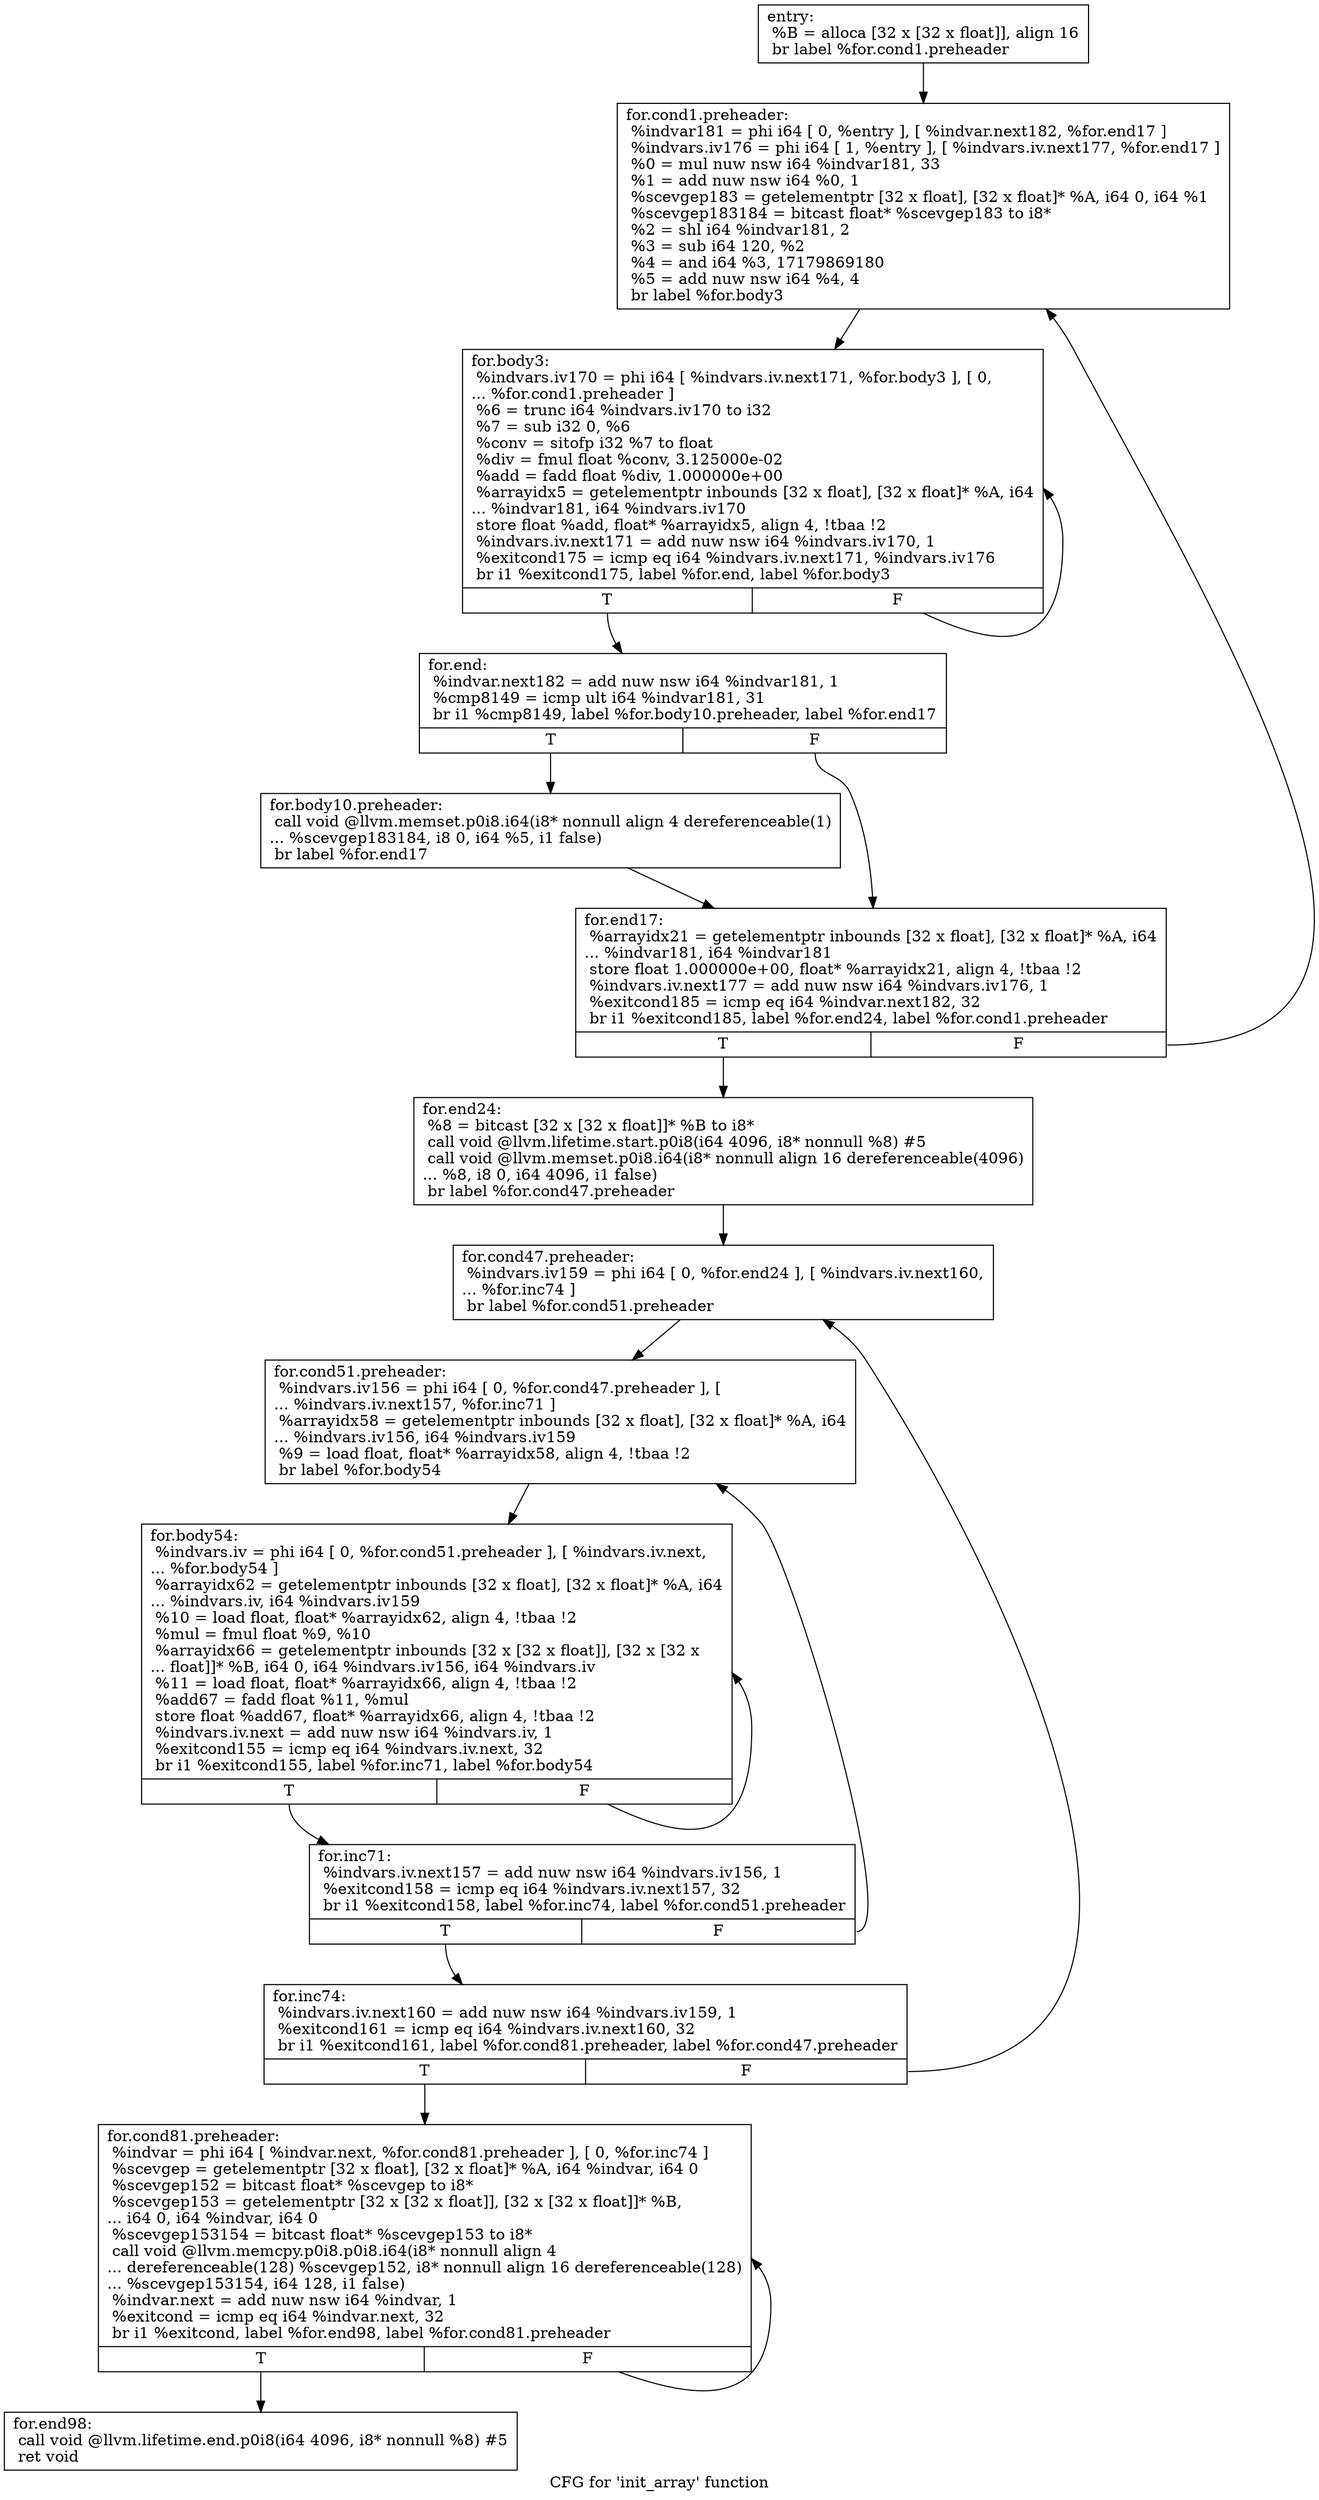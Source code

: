 digraph "CFG for 'init_array' function" {
	label="CFG for 'init_array' function";

	Node0x62c090880640 [shape=record,label="{entry:\l  %B = alloca [32 x [32 x float]], align 16\l  br label %for.cond1.preheader\l}"];
	Node0x62c090880640 -> Node0x62c090887e50;
	Node0x62c090887e50 [shape=record,label="{for.cond1.preheader:                              \l  %indvar181 = phi i64 [ 0, %entry ], [ %indvar.next182, %for.end17 ]\l  %indvars.iv176 = phi i64 [ 1, %entry ], [ %indvars.iv.next177, %for.end17 ]\l  %0 = mul nuw nsw i64 %indvar181, 33\l  %1 = add nuw nsw i64 %0, 1\l  %scevgep183 = getelementptr [32 x float], [32 x float]* %A, i64 0, i64 %1\l  %scevgep183184 = bitcast float* %scevgep183 to i8*\l  %2 = shl i64 %indvar181, 2\l  %3 = sub i64 120, %2\l  %4 = and i64 %3, 17179869180\l  %5 = add nuw nsw i64 %4, 4\l  br label %for.body3\l}"];
	Node0x62c090887e50 -> Node0x62c090887ea0;
	Node0x62c090887ea0 [shape=record,label="{for.body3:                                        \l  %indvars.iv170 = phi i64 [ %indvars.iv.next171, %for.body3 ], [ 0,\l... %for.cond1.preheader ]\l  %6 = trunc i64 %indvars.iv170 to i32\l  %7 = sub i32 0, %6\l  %conv = sitofp i32 %7 to float\l  %div = fmul float %conv, 3.125000e-02\l  %add = fadd float %div, 1.000000e+00\l  %arrayidx5 = getelementptr inbounds [32 x float], [32 x float]* %A, i64\l... %indvar181, i64 %indvars.iv170\l  store float %add, float* %arrayidx5, align 4, !tbaa !2\l  %indvars.iv.next171 = add nuw nsw i64 %indvars.iv170, 1\l  %exitcond175 = icmp eq i64 %indvars.iv.next171, %indvars.iv176\l  br i1 %exitcond175, label %for.end, label %for.body3\l|{<s0>T|<s1>F}}"];
	Node0x62c090887ea0:s0 -> Node0x62c090887ef0;
	Node0x62c090887ea0:s1 -> Node0x62c090887ea0;
	Node0x62c090887ef0 [shape=record,label="{for.end:                                          \l  %indvar.next182 = add nuw nsw i64 %indvar181, 1\l  %cmp8149 = icmp ult i64 %indvar181, 31\l  br i1 %cmp8149, label %for.body10.preheader, label %for.end17\l|{<s0>T|<s1>F}}"];
	Node0x62c090887ef0:s0 -> Node0x62c090887f40;
	Node0x62c090887ef0:s1 -> Node0x62c090887f90;
	Node0x62c090887f40 [shape=record,label="{for.body10.preheader:                             \l  call void @llvm.memset.p0i8.i64(i8* nonnull align 4 dereferenceable(1)\l... %scevgep183184, i8 0, i64 %5, i1 false)\l  br label %for.end17\l}"];
	Node0x62c090887f40 -> Node0x62c090887f90;
	Node0x62c090887f90 [shape=record,label="{for.end17:                                        \l  %arrayidx21 = getelementptr inbounds [32 x float], [32 x float]* %A, i64\l... %indvar181, i64 %indvar181\l  store float 1.000000e+00, float* %arrayidx21, align 4, !tbaa !2\l  %indvars.iv.next177 = add nuw nsw i64 %indvars.iv176, 1\l  %exitcond185 = icmp eq i64 %indvar.next182, 32\l  br i1 %exitcond185, label %for.end24, label %for.cond1.preheader\l|{<s0>T|<s1>F}}"];
	Node0x62c090887f90:s0 -> Node0x62c090887fe0;
	Node0x62c090887f90:s1 -> Node0x62c090887e50;
	Node0x62c090887fe0 [shape=record,label="{for.end24:                                        \l  %8 = bitcast [32 x [32 x float]]* %B to i8*\l  call void @llvm.lifetime.start.p0i8(i64 4096, i8* nonnull %8) #5\l  call void @llvm.memset.p0i8.i64(i8* nonnull align 16 dereferenceable(4096)\l... %8, i8 0, i64 4096, i1 false)\l  br label %for.cond47.preheader\l}"];
	Node0x62c090887fe0 -> Node0x62c090888030;
	Node0x62c090888030 [shape=record,label="{for.cond47.preheader:                             \l  %indvars.iv159 = phi i64 [ 0, %for.end24 ], [ %indvars.iv.next160,\l... %for.inc74 ]\l  br label %for.cond51.preheader\l}"];
	Node0x62c090888030 -> Node0x62c090888080;
	Node0x62c090888080 [shape=record,label="{for.cond51.preheader:                             \l  %indvars.iv156 = phi i64 [ 0, %for.cond47.preheader ], [\l... %indvars.iv.next157, %for.inc71 ]\l  %arrayidx58 = getelementptr inbounds [32 x float], [32 x float]* %A, i64\l... %indvars.iv156, i64 %indvars.iv159\l  %9 = load float, float* %arrayidx58, align 4, !tbaa !2\l  br label %for.body54\l}"];
	Node0x62c090888080 -> Node0x62c0908880d0;
	Node0x62c0908880d0 [shape=record,label="{for.body54:                                       \l  %indvars.iv = phi i64 [ 0, %for.cond51.preheader ], [ %indvars.iv.next,\l... %for.body54 ]\l  %arrayidx62 = getelementptr inbounds [32 x float], [32 x float]* %A, i64\l... %indvars.iv, i64 %indvars.iv159\l  %10 = load float, float* %arrayidx62, align 4, !tbaa !2\l  %mul = fmul float %9, %10\l  %arrayidx66 = getelementptr inbounds [32 x [32 x float]], [32 x [32 x\l... float]]* %B, i64 0, i64 %indvars.iv156, i64 %indvars.iv\l  %11 = load float, float* %arrayidx66, align 4, !tbaa !2\l  %add67 = fadd float %11, %mul\l  store float %add67, float* %arrayidx66, align 4, !tbaa !2\l  %indvars.iv.next = add nuw nsw i64 %indvars.iv, 1\l  %exitcond155 = icmp eq i64 %indvars.iv.next, 32\l  br i1 %exitcond155, label %for.inc71, label %for.body54\l|{<s0>T|<s1>F}}"];
	Node0x62c0908880d0:s0 -> Node0x62c090888120;
	Node0x62c0908880d0:s1 -> Node0x62c0908880d0;
	Node0x62c090888120 [shape=record,label="{for.inc71:                                        \l  %indvars.iv.next157 = add nuw nsw i64 %indvars.iv156, 1\l  %exitcond158 = icmp eq i64 %indvars.iv.next157, 32\l  br i1 %exitcond158, label %for.inc74, label %for.cond51.preheader\l|{<s0>T|<s1>F}}"];
	Node0x62c090888120:s0 -> Node0x62c090888170;
	Node0x62c090888120:s1 -> Node0x62c090888080;
	Node0x62c090888170 [shape=record,label="{for.inc74:                                        \l  %indvars.iv.next160 = add nuw nsw i64 %indvars.iv159, 1\l  %exitcond161 = icmp eq i64 %indvars.iv.next160, 32\l  br i1 %exitcond161, label %for.cond81.preheader, label %for.cond47.preheader\l|{<s0>T|<s1>F}}"];
	Node0x62c090888170:s0 -> Node0x62c0908881c0;
	Node0x62c090888170:s1 -> Node0x62c090888030;
	Node0x62c0908881c0 [shape=record,label="{for.cond81.preheader:                             \l  %indvar = phi i64 [ %indvar.next, %for.cond81.preheader ], [ 0, %for.inc74 ]\l  %scevgep = getelementptr [32 x float], [32 x float]* %A, i64 %indvar, i64 0\l  %scevgep152 = bitcast float* %scevgep to i8*\l  %scevgep153 = getelementptr [32 x [32 x float]], [32 x [32 x float]]* %B,\l... i64 0, i64 %indvar, i64 0\l  %scevgep153154 = bitcast float* %scevgep153 to i8*\l  call void @llvm.memcpy.p0i8.p0i8.i64(i8* nonnull align 4\l... dereferenceable(128) %scevgep152, i8* nonnull align 16 dereferenceable(128)\l... %scevgep153154, i64 128, i1 false)\l  %indvar.next = add nuw nsw i64 %indvar, 1\l  %exitcond = icmp eq i64 %indvar.next, 32\l  br i1 %exitcond, label %for.end98, label %for.cond81.preheader\l|{<s0>T|<s1>F}}"];
	Node0x62c0908881c0:s0 -> Node0x62c090888210;
	Node0x62c0908881c0:s1 -> Node0x62c0908881c0;
	Node0x62c090888210 [shape=record,label="{for.end98:                                        \l  call void @llvm.lifetime.end.p0i8(i64 4096, i8* nonnull %8) #5\l  ret void\l}"];
}
